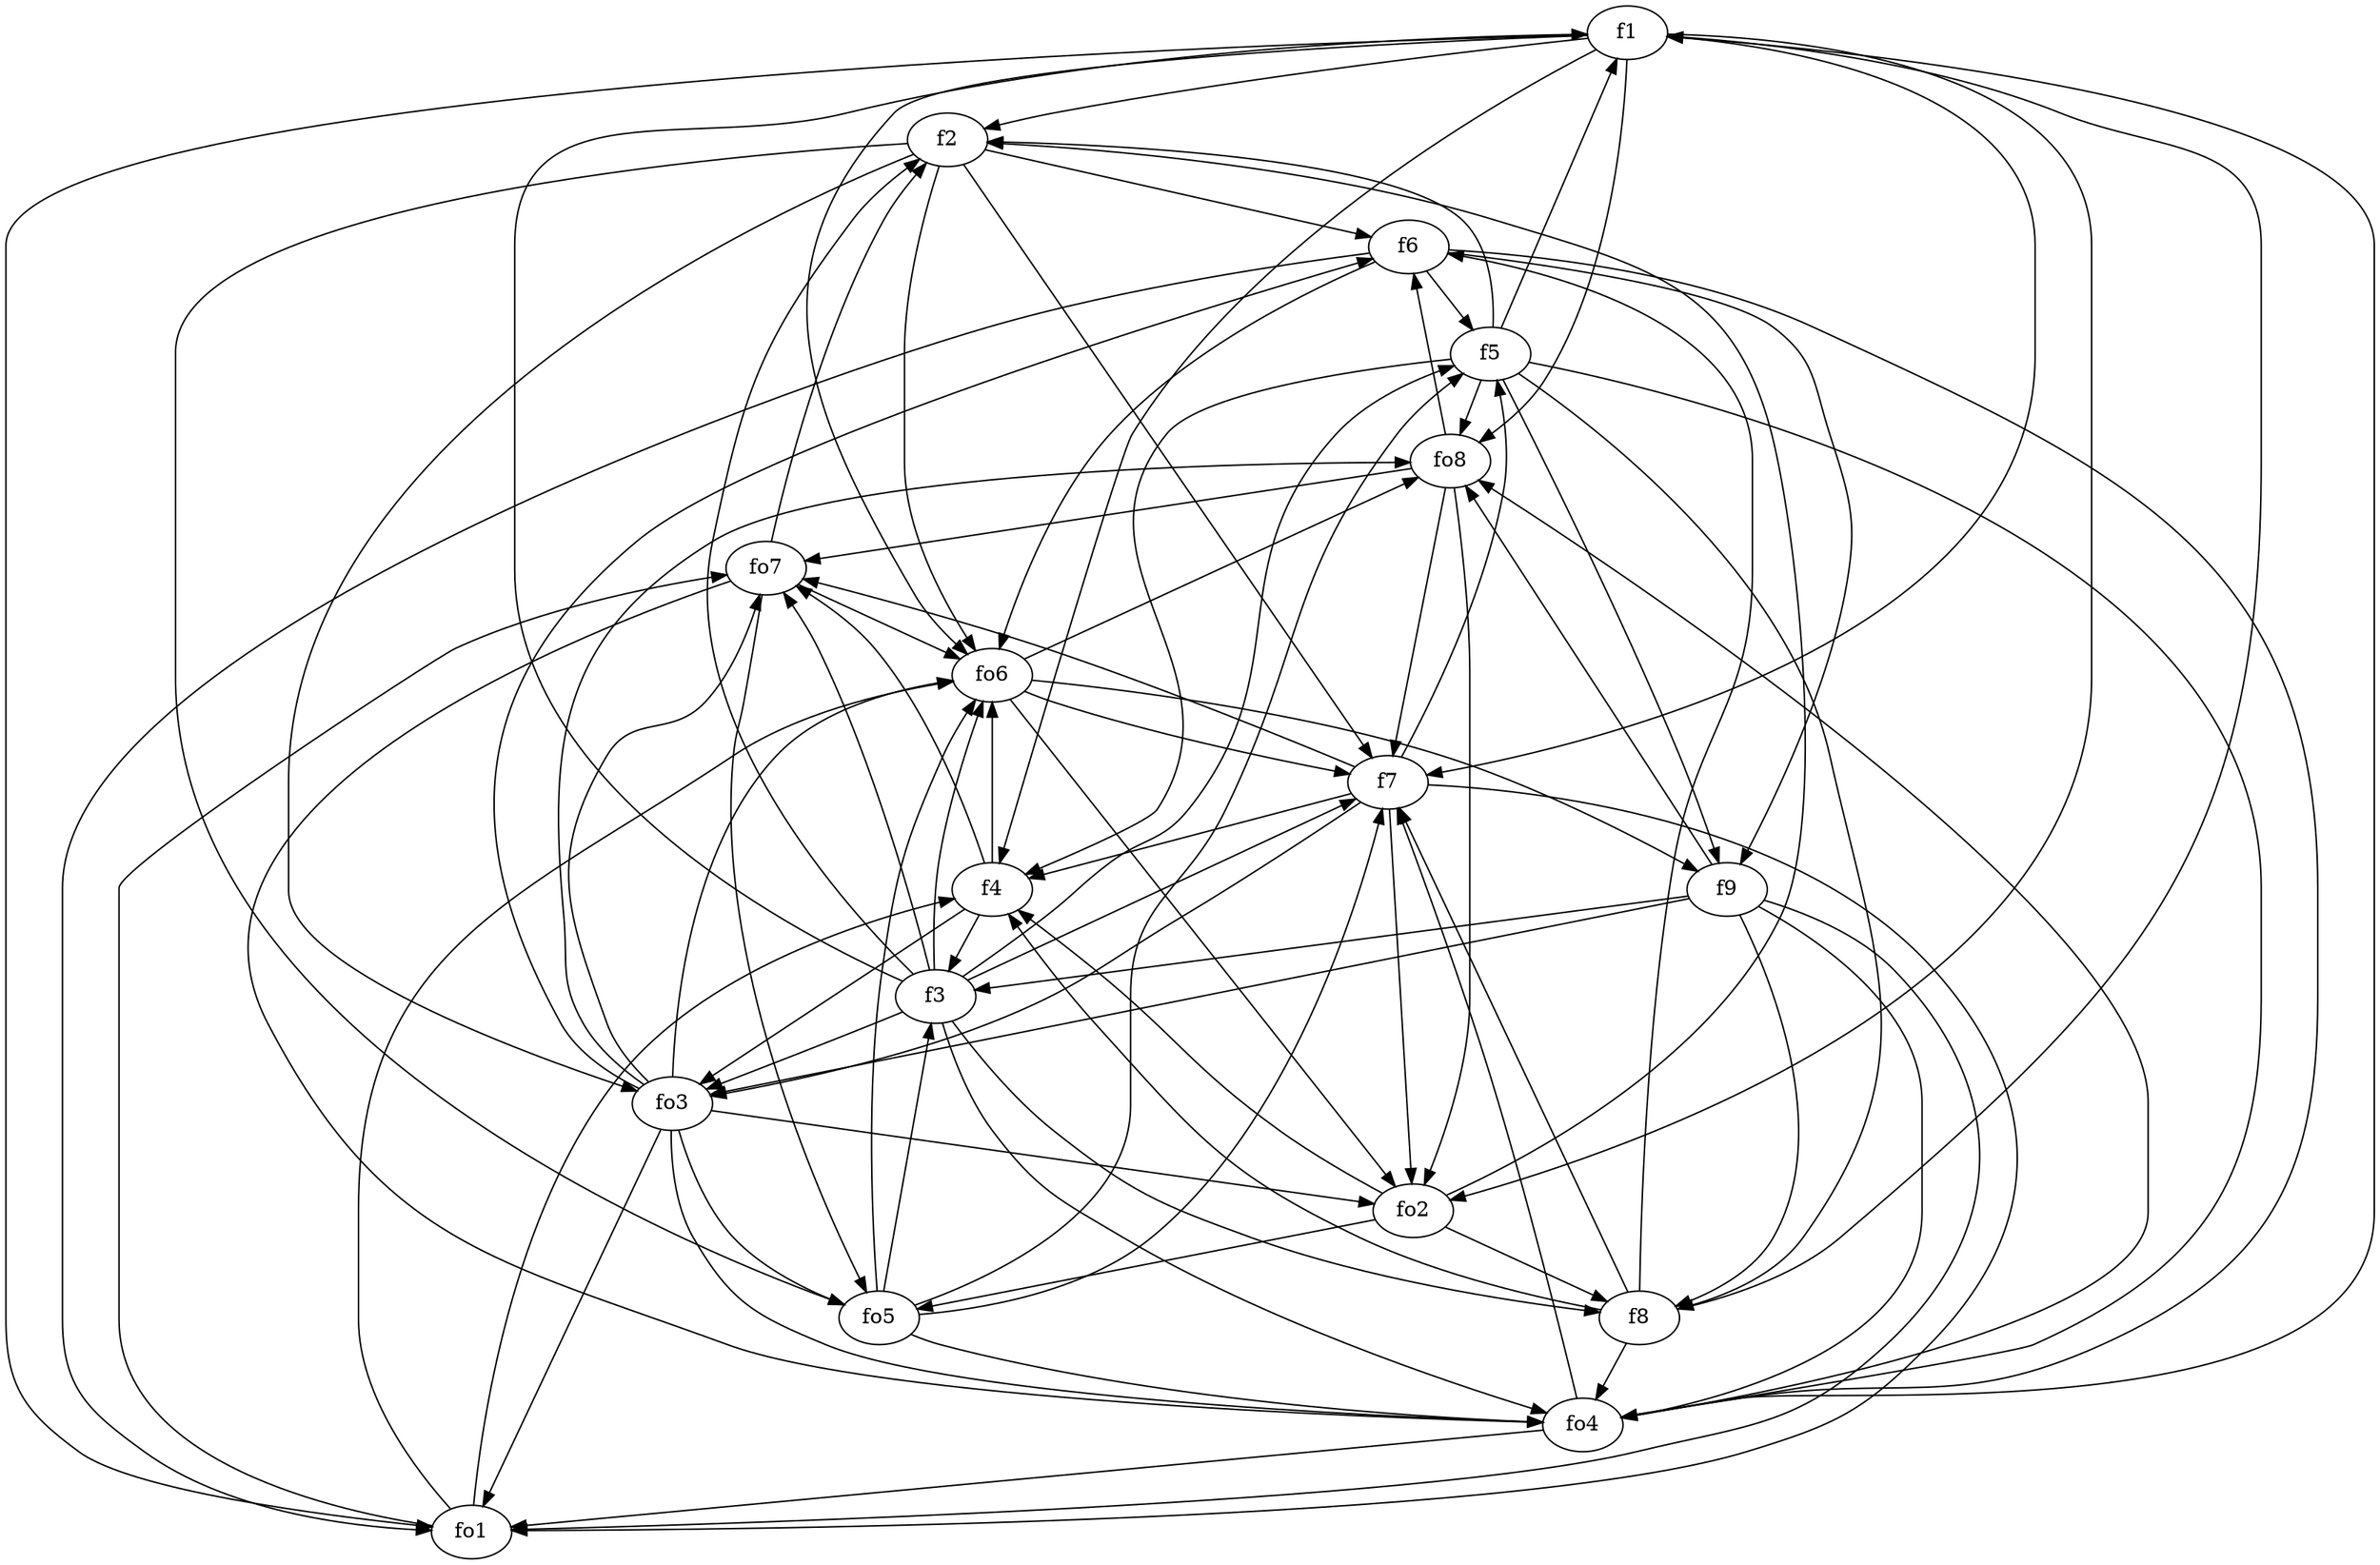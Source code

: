strict digraph  {
f1;
f2;
f3;
f4;
f5;
f6;
f7;
f8;
f9;
fo1;
fo2;
fo3;
fo4;
fo5;
fo6;
fo7;
fo8;
f1 -> fo2  [weight=2];
f1 -> f4  [weight=2];
f1 -> fo8  [weight=2];
f1 -> f2  [weight=2];
f1 -> fo6  [weight=2];
f1 -> f7  [weight=2];
f1 -> fo1  [weight=2];
f2 -> fo3  [weight=2];
f2 -> fo5  [weight=2];
f2 -> f7  [weight=2];
f2 -> fo6  [weight=2];
f2 -> f6  [weight=2];
f3 -> f5  [weight=2];
f3 -> fo3  [weight=2];
f3 -> f1  [weight=2];
f3 -> f7  [weight=2];
f3 -> f8  [weight=2];
f3 -> f2  [weight=2];
f3 -> fo4  [weight=2];
f3 -> fo6  [weight=2];
f3 -> fo7  [weight=2];
f4 -> f3  [weight=2];
f4 -> fo3  [weight=2];
f4 -> fo6  [weight=2];
f4 -> fo7  [weight=2];
f5 -> f8  [weight=2];
f5 -> f9  [weight=2];
f5 -> f4  [weight=2];
f5 -> f2  [weight=2];
f5 -> fo8  [weight=2];
f5 -> f1  [weight=2];
f5 -> fo4  [weight=2];
f6 -> fo1  [weight=2];
f6 -> f5  [weight=2];
f6 -> f9  [weight=2];
f6 -> fo4  [weight=2];
f6 -> fo6  [weight=2];
f7 -> f4  [weight=2];
f7 -> fo2  [weight=2];
f7 -> fo7  [weight=2];
f7 -> fo3  [weight=2];
f7 -> fo1  [weight=2];
f7 -> f5  [weight=2];
f8 -> f1  [weight=2];
f8 -> f4  [weight=2];
f8 -> f6  [weight=2];
f8 -> fo4  [weight=2];
f8 -> f7  [weight=2];
f9 -> fo4  [weight=2];
f9 -> fo8  [weight=2];
f9 -> f3  [weight=2];
f9 -> fo3  [weight=2];
f9 -> f8  [weight=2];
f9 -> fo1  [weight=2];
fo1 -> f4  [weight=2];
fo1 -> fo6  [weight=2];
fo1 -> fo7  [weight=2];
fo2 -> f2  [weight=2];
fo2 -> f8  [weight=2];
fo2 -> f4  [weight=2];
fo2 -> fo5  [weight=2];
fo3 -> fo6  [weight=2];
fo3 -> fo5  [weight=2];
fo3 -> fo4  [weight=2];
fo3 -> fo8  [weight=2];
fo3 -> fo2  [weight=2];
fo3 -> f6  [weight=2];
fo3 -> fo7  [weight=2];
fo3 -> fo1  [weight=2];
fo4 -> f1  [weight=2];
fo4 -> fo8  [weight=2];
fo4 -> fo1  [weight=2];
fo4 -> f7  [weight=2];
fo5 -> f7  [weight=2];
fo5 -> f3  [weight=2];
fo5 -> fo4  [weight=2];
fo5 -> f5  [weight=2];
fo5 -> fo6  [weight=2];
fo6 -> fo8  [weight=2];
fo6 -> f7  [weight=2];
fo6 -> f9  [weight=2];
fo6 -> fo2  [weight=2];
fo7 -> fo4  [weight=2];
fo7 -> f2  [weight=2];
fo7 -> fo6  [weight=2];
fo7 -> fo5  [weight=2];
fo8 -> fo7  [weight=2];
fo8 -> f7  [weight=2];
fo8 -> f6  [weight=2];
fo8 -> fo2  [weight=2];
}
